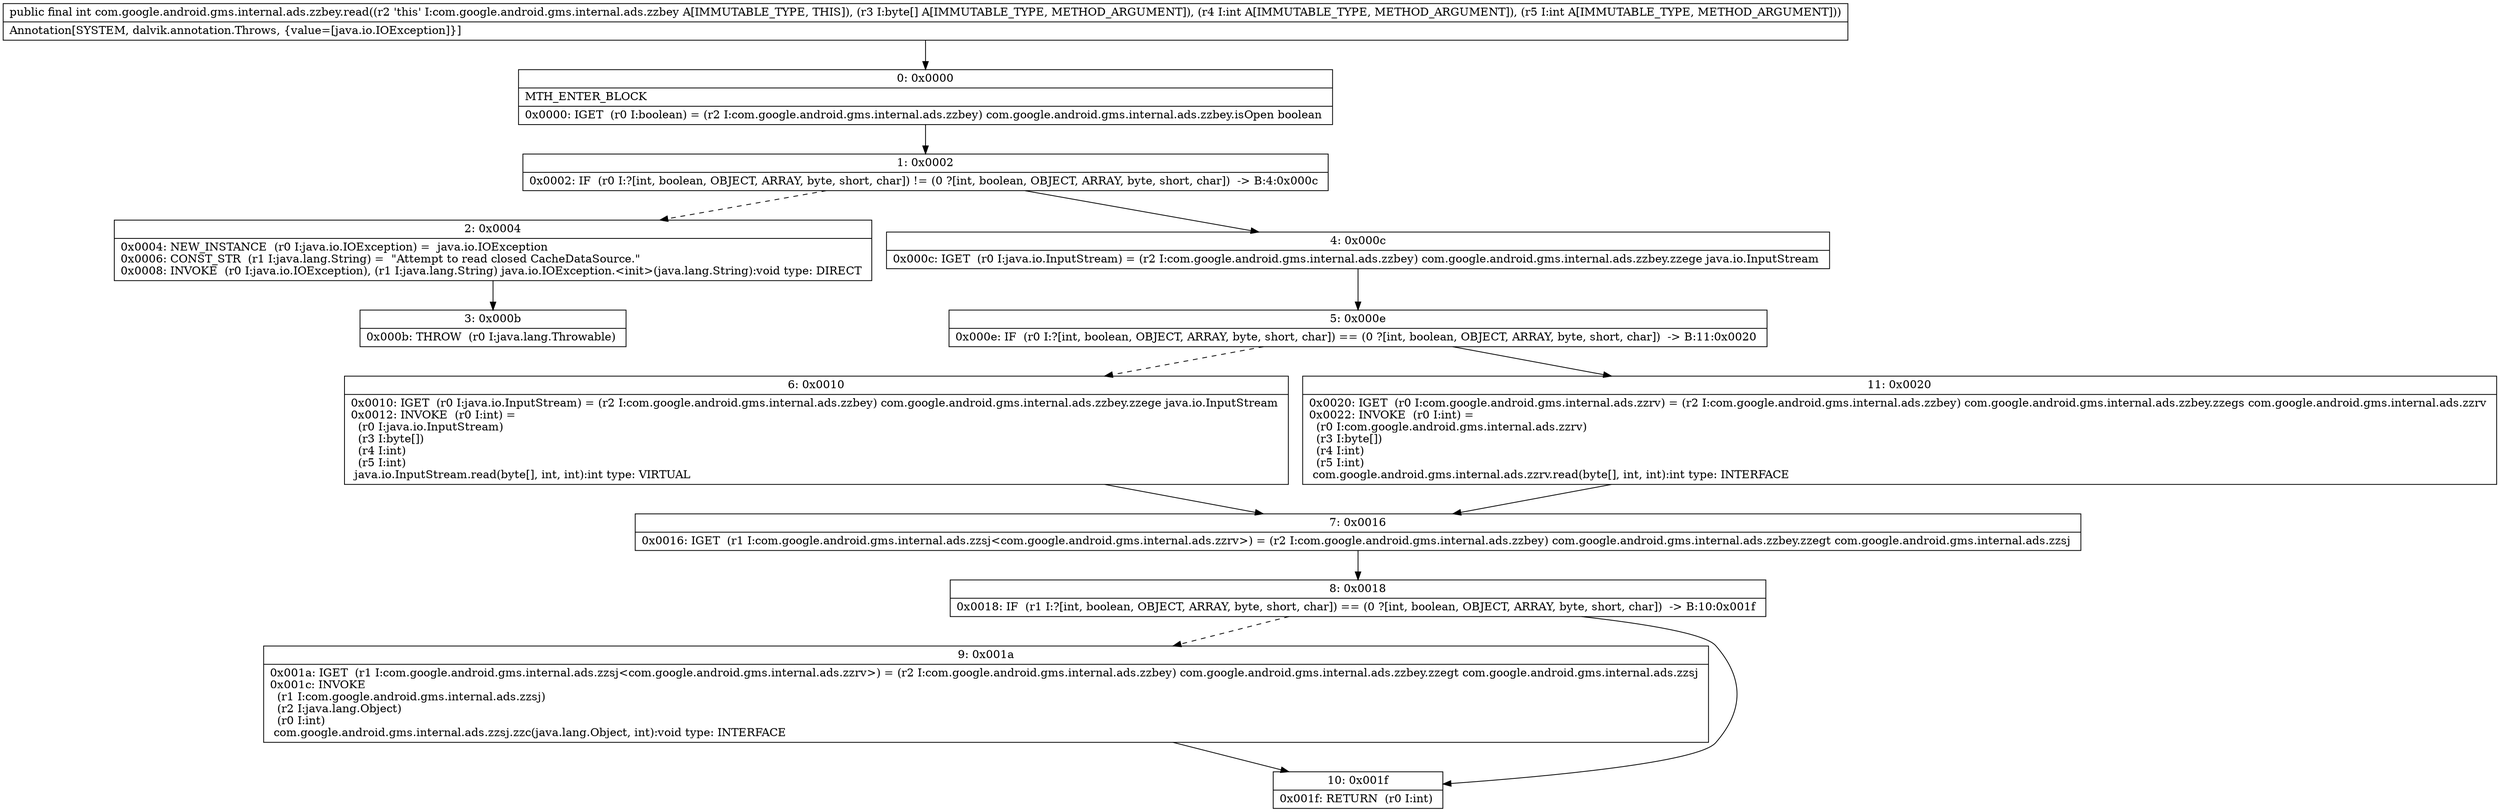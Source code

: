 digraph "CFG forcom.google.android.gms.internal.ads.zzbey.read([BII)I" {
Node_0 [shape=record,label="{0\:\ 0x0000|MTH_ENTER_BLOCK\l|0x0000: IGET  (r0 I:boolean) = (r2 I:com.google.android.gms.internal.ads.zzbey) com.google.android.gms.internal.ads.zzbey.isOpen boolean \l}"];
Node_1 [shape=record,label="{1\:\ 0x0002|0x0002: IF  (r0 I:?[int, boolean, OBJECT, ARRAY, byte, short, char]) != (0 ?[int, boolean, OBJECT, ARRAY, byte, short, char])  \-\> B:4:0x000c \l}"];
Node_2 [shape=record,label="{2\:\ 0x0004|0x0004: NEW_INSTANCE  (r0 I:java.io.IOException) =  java.io.IOException \l0x0006: CONST_STR  (r1 I:java.lang.String) =  \"Attempt to read closed CacheDataSource.\" \l0x0008: INVOKE  (r0 I:java.io.IOException), (r1 I:java.lang.String) java.io.IOException.\<init\>(java.lang.String):void type: DIRECT \l}"];
Node_3 [shape=record,label="{3\:\ 0x000b|0x000b: THROW  (r0 I:java.lang.Throwable) \l}"];
Node_4 [shape=record,label="{4\:\ 0x000c|0x000c: IGET  (r0 I:java.io.InputStream) = (r2 I:com.google.android.gms.internal.ads.zzbey) com.google.android.gms.internal.ads.zzbey.zzege java.io.InputStream \l}"];
Node_5 [shape=record,label="{5\:\ 0x000e|0x000e: IF  (r0 I:?[int, boolean, OBJECT, ARRAY, byte, short, char]) == (0 ?[int, boolean, OBJECT, ARRAY, byte, short, char])  \-\> B:11:0x0020 \l}"];
Node_6 [shape=record,label="{6\:\ 0x0010|0x0010: IGET  (r0 I:java.io.InputStream) = (r2 I:com.google.android.gms.internal.ads.zzbey) com.google.android.gms.internal.ads.zzbey.zzege java.io.InputStream \l0x0012: INVOKE  (r0 I:int) = \l  (r0 I:java.io.InputStream)\l  (r3 I:byte[])\l  (r4 I:int)\l  (r5 I:int)\l java.io.InputStream.read(byte[], int, int):int type: VIRTUAL \l}"];
Node_7 [shape=record,label="{7\:\ 0x0016|0x0016: IGET  (r1 I:com.google.android.gms.internal.ads.zzsj\<com.google.android.gms.internal.ads.zzrv\>) = (r2 I:com.google.android.gms.internal.ads.zzbey) com.google.android.gms.internal.ads.zzbey.zzegt com.google.android.gms.internal.ads.zzsj \l}"];
Node_8 [shape=record,label="{8\:\ 0x0018|0x0018: IF  (r1 I:?[int, boolean, OBJECT, ARRAY, byte, short, char]) == (0 ?[int, boolean, OBJECT, ARRAY, byte, short, char])  \-\> B:10:0x001f \l}"];
Node_9 [shape=record,label="{9\:\ 0x001a|0x001a: IGET  (r1 I:com.google.android.gms.internal.ads.zzsj\<com.google.android.gms.internal.ads.zzrv\>) = (r2 I:com.google.android.gms.internal.ads.zzbey) com.google.android.gms.internal.ads.zzbey.zzegt com.google.android.gms.internal.ads.zzsj \l0x001c: INVOKE  \l  (r1 I:com.google.android.gms.internal.ads.zzsj)\l  (r2 I:java.lang.Object)\l  (r0 I:int)\l com.google.android.gms.internal.ads.zzsj.zzc(java.lang.Object, int):void type: INTERFACE \l}"];
Node_10 [shape=record,label="{10\:\ 0x001f|0x001f: RETURN  (r0 I:int) \l}"];
Node_11 [shape=record,label="{11\:\ 0x0020|0x0020: IGET  (r0 I:com.google.android.gms.internal.ads.zzrv) = (r2 I:com.google.android.gms.internal.ads.zzbey) com.google.android.gms.internal.ads.zzbey.zzegs com.google.android.gms.internal.ads.zzrv \l0x0022: INVOKE  (r0 I:int) = \l  (r0 I:com.google.android.gms.internal.ads.zzrv)\l  (r3 I:byte[])\l  (r4 I:int)\l  (r5 I:int)\l com.google.android.gms.internal.ads.zzrv.read(byte[], int, int):int type: INTERFACE \l}"];
MethodNode[shape=record,label="{public final int com.google.android.gms.internal.ads.zzbey.read((r2 'this' I:com.google.android.gms.internal.ads.zzbey A[IMMUTABLE_TYPE, THIS]), (r3 I:byte[] A[IMMUTABLE_TYPE, METHOD_ARGUMENT]), (r4 I:int A[IMMUTABLE_TYPE, METHOD_ARGUMENT]), (r5 I:int A[IMMUTABLE_TYPE, METHOD_ARGUMENT]))  | Annotation[SYSTEM, dalvik.annotation.Throws, \{value=[java.io.IOException]\}]\l}"];
MethodNode -> Node_0;
Node_0 -> Node_1;
Node_1 -> Node_2[style=dashed];
Node_1 -> Node_4;
Node_2 -> Node_3;
Node_4 -> Node_5;
Node_5 -> Node_6[style=dashed];
Node_5 -> Node_11;
Node_6 -> Node_7;
Node_7 -> Node_8;
Node_8 -> Node_9[style=dashed];
Node_8 -> Node_10;
Node_9 -> Node_10;
Node_11 -> Node_7;
}

